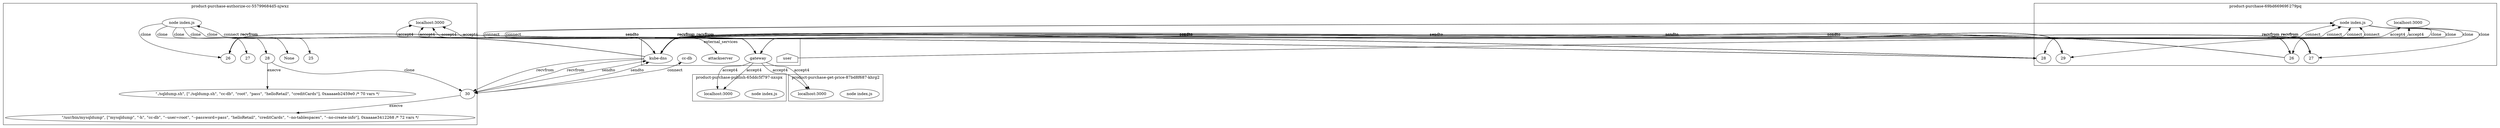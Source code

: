 digraph G {
	subgraph "cluster_ product-purchase-publish-65ddc5f797-nxspx " {
		label=" product-purchase-publish-65ddc5f797-nxspx "
		88524 [label="node index.js"]
		"product-purchase-publish_localhost_3000" [label="localhost:3000"]
		"product-purchase-publish_localhost_3000" [label="localhost:3000"]
	}
	subgraph "cluster_ product-purchase-authorize-cc-55799684d5-njwxz " {
		label=" product-purchase-authorize-cc-55799684d5-njwxz "
		89456 [label="node index.js"]
		"product-purchase-authorize-cc_localhost_3000" [label="localhost:3000"]
		"product-purchase-authorize-cc_localhost_3000" [label="localhost:3000"]
		89456 -> 93594 [label=clone]
		89456 -> 93592 [label=clone]
		89456 -> 93607 [label=clone]
		89456 -> 94413 [label=clone]
		"product-purchase-authorize-cc_localhost_3000" [label="localhost:3000"]
		"product-purchase-authorize-cc_localhost_3000" [label="localhost:3000"]
		89456 -> None [label=clone]
		93594 [label=25]
		93592 [label=26]
		93607 [label=27]
		94413 [label=28]
		" product-purchase-authorize-cc-55799684d5-njwxz _./sqldump.sh cc-db root pass helloRetail creditCards" [label="\"./sqldump.sh\", [\"./sqldump.sh\", \"cc-db\", \"root\", \"pass\", \"helloRetail\", \"creditCards\"], 0xaaaaeb2459e0 /* 70 vars */"]
		94413 -> " product-purchase-authorize-cc-55799684d5-njwxz _./sqldump.sh cc-db root pass helloRetail creditCards" [label=execve]
		94413 -> 94421 [label=clone]
		94421 [label=30]
		" product-purchase-authorize-cc-55799684d5-njwxz _mysqldump -h cc-db --user=root --password=pass helloRetail creditCards --no-tablespaces --no-create-info" [label="\"/usr/bin/mysqldump\", [\"mysqldump\", \"-h\", \"cc-db\", \"--user=root\", \"--password=pass\", \"helloRetail\", \"creditCards\", \"--no-tablespaces\", \"--no-create-info\"], 0xaaaae3412268 /* 72 vars */"]
		94421 -> " product-purchase-authorize-cc-55799684d5-njwxz _mysqldump -h cc-db --user=root --password=pass helloRetail creditCards --no-tablespaces --no-create-info" [label=execve]
	}
	subgraph "cluster_ product-purchase-69bd66969f-279pq " {
		label=" product-purchase-69bd66969f-279pq "
		90705 [label="node index.js"]
		"product-purchase_localhost_3000" [label="localhost:3000"]
		"product-purchase_localhost_3000" [label="localhost:3000"]
		90705 -> 93531 [label=clone]
		90705 -> 93524 [label=clone]
		90705 -> 93522 [label=clone]
		90705 -> 93535 [label=clone]
		93531 [label=26]
		93524 [label=27]
		93522 [label=28]
		93535 [label=29]
	}
	subgraph "cluster_ product-purchase-get-price-87bd8f687-khrg2 " {
		label=" product-purchase-get-price-87bd8f687-khrg2 "
		92200 [label="node index.js"]
		"product-purchase-get-price_localhost_3000" [label="localhost:3000"]
		"product-purchase-get-price_localhost_3000" [label="localhost:3000"]
	}
	subgraph cluster_services {
		label=external_services
		user [shape=house]
		"10.107.89.58_8080" -> "product-purchase-publish_localhost_3000" [label=accept4]
		"10.107.89.58_8080" -> "product-purchase-publish_localhost_3000" [label=accept4]
		"10.107.89.58_8080" -> "product-purchase-authorize-cc_localhost_3000" [label=accept4]
		"10.107.89.58_8080" -> "product-purchase-authorize-cc_localhost_3000" [label=accept4]
		"10.111.105.64_8889" [label=attackserver]
		89456 -> "10.111.105.64_8889" [label=connect dir=both]
		"10.107.89.58_8080" -> "product-purchase-authorize-cc_localhost_3000" [label=accept4]
		"10.107.89.58_8080" -> "product-purchase-authorize-cc_localhost_3000" [label=accept4]
		"10.96.0.10_53" [label="kube-dns"]
		93592 -> "10.96.0.10_53" [label=sendto]
		"10.96.0.10_53" [label="kube-dns"]
		93592 -> "10.96.0.10_53" [label=sendto]
		"10.96.0.10_53" [label="kube-dns"]
		"10.96.0.10_53" -> 93592 [label=recvfrom]
		"10.96.0.10_53" [label="kube-dns"]
		"10.96.0.10_53" -> 93592 [label=recvfrom]
		"10.96.0.10_53" [label="kube-dns"]
		93592 -> "10.96.0.10_53" [label=sendto]
		"10.96.0.10_53" [label="kube-dns"]
		93592 -> "10.96.0.10_53" [label=sendto]
		"10.96.0.10_53" [label="kube-dns"]
		"10.96.0.10_53" -> 93592 [label=recvfrom]
		"10.96.0.10_53" [label="kube-dns"]
		"10.96.0.10_53" -> 93592 [label=recvfrom]
		"10.96.0.10_53" [label="kube-dns"]
		93592 -> "10.96.0.10_53" [label=sendto]
		"10.96.0.10_53" [label="kube-dns"]
		93592 -> "10.96.0.10_53" [label=sendto]
		"10.96.0.10_53" [label="kube-dns"]
		"10.96.0.10_53" -> 93592 [label=recvfrom]
		"10.96.0.10_53" [label="kube-dns"]
		"10.96.0.10_53" -> 93592 [label=recvfrom]
		"10.96.0.10_53" [label="kube-dns"]
		93592 -> "10.96.0.10_53" [label=sendto]
		"10.96.0.10_53" [label="kube-dns"]
		93592 -> "10.96.0.10_53" [label=sendto]
		"10.96.0.10_53" [label="kube-dns"]
		"10.96.0.10_53" -> 93592 [label=recvfrom]
		"10.96.0.10_53" [label="kube-dns"]
		"10.96.0.10_53" -> 93592 [label=recvfrom]
		"10.96.0.10_53" [label="kube-dns"]
		94421 -> "10.96.0.10_53" [label=sendto]
		"10.96.0.10_53" [label="kube-dns"]
		94421 -> "10.96.0.10_53" [label=sendto]
		"10.96.0.10_53" [label="kube-dns"]
		"10.96.0.10_53" -> 94421 [label=recvfrom]
		"10.96.0.10_53" [label="kube-dns"]
		"10.96.0.10_53" -> 94421 [label=recvfrom]
		"10.107.56.54_3306" [label="cc-db"]
		94421 -> "10.107.56.54_3306" [label=connect dir=both]
		user -> "product-purchase_localhost_3000" [label=accept4]
		user -> "product-purchase_localhost_3000" [label=accept4]
		"10.107.89.58_8080" [label=gateway]
		90705 -> "10.107.89.58_8080" [label=connect dir=both]
		"10.107.89.58_8080" [label=gateway]
		90705 -> "10.107.89.58_8080" [label=connect dir=both]
		"10.107.89.58_8080" [label=gateway]
		90705 -> "10.107.89.58_8080" [label=connect dir=both]
		"10.107.89.58_8080" [label=gateway]
		90705 -> "10.107.89.58_8080" [label=connect dir=both]
		"10.107.89.58_8080" [label=gateway]
		90705 -> "10.107.89.58_8080" [label=connect dir=both]
		"10.107.89.58_8080" [label=gateway]
		90705 -> "10.107.89.58_8080" [label=connect dir=both]
		"10.96.0.10_53" [label="kube-dns"]
		93531 -> "10.96.0.10_53" [label=sendto]
		"10.96.0.10_53" [label="kube-dns"]
		93531 -> "10.96.0.10_53" [label=sendto]
		"10.96.0.10_53" [label="kube-dns"]
		"10.96.0.10_53" -> 93531 [label=recvfrom]
		"10.96.0.10_53" [label="kube-dns"]
		"10.96.0.10_53" -> 93531 [label=recvfrom]
		"10.96.0.10_53" [label="kube-dns"]
		93531 -> "10.96.0.10_53" [label=sendto]
		"10.96.0.10_53" [label="kube-dns"]
		93531 -> "10.96.0.10_53" [label=sendto]
		"10.96.0.10_53" [label="kube-dns"]
		"10.96.0.10_53" -> 93531 [label=recvfrom]
		"10.96.0.10_53" [label="kube-dns"]
		"10.96.0.10_53" -> 93531 [label=recvfrom]
		"10.96.0.10_53" [label="kube-dns"]
		93531 -> "10.96.0.10_53" [label=sendto]
		"10.96.0.10_53" [label="kube-dns"]
		93531 -> "10.96.0.10_53" [label=sendto]
		"10.96.0.10_53" [label="kube-dns"]
		"10.96.0.10_53" -> 93531 [label=recvfrom]
		"10.96.0.10_53" [label="kube-dns"]
		"10.96.0.10_53" -> 93531 [label=recvfrom]
		"10.96.0.10_53" [label="kube-dns"]
		93531 -> "10.96.0.10_53" [label=sendto]
		"10.96.0.10_53" [label="kube-dns"]
		93531 -> "10.96.0.10_53" [label=sendto]
		"10.96.0.10_53" [label="kube-dns"]
		"10.96.0.10_53" -> 93531 [label=recvfrom]
		"10.96.0.10_53" [label="kube-dns"]
		"10.96.0.10_53" -> 93531 [label=recvfrom]
		"10.96.0.10_53" [label="kube-dns"]
		93524 -> "10.96.0.10_53" [label=sendto]
		"10.96.0.10_53" [label="kube-dns"]
		93524 -> "10.96.0.10_53" [label=sendto]
		"10.96.0.10_53" [label="kube-dns"]
		"10.96.0.10_53" -> 93524 [label=recvfrom]
		"10.96.0.10_53" [label="kube-dns"]
		"10.96.0.10_53" -> 93524 [label=recvfrom]
		"10.96.0.10_53" [label="kube-dns"]
		93524 -> "10.96.0.10_53" [label=sendto]
		"10.96.0.10_53" [label="kube-dns"]
		93524 -> "10.96.0.10_53" [label=sendto]
		"10.96.0.10_53" [label="kube-dns"]
		"10.96.0.10_53" -> 93524 [label=recvfrom]
		"10.96.0.10_53" [label="kube-dns"]
		"10.96.0.10_53" -> 93524 [label=recvfrom]
		"10.96.0.10_53" [label="kube-dns"]
		93524 -> "10.96.0.10_53" [label=sendto]
		"10.96.0.10_53" [label="kube-dns"]
		93524 -> "10.96.0.10_53" [label=sendto]
		"10.96.0.10_53" [label="kube-dns"]
		"10.96.0.10_53" -> 93524 [label=recvfrom]
		"10.96.0.10_53" [label="kube-dns"]
		"10.96.0.10_53" -> 93524 [label=recvfrom]
		"10.96.0.10_53" [label="kube-dns"]
		93524 -> "10.96.0.10_53" [label=sendto]
		"10.96.0.10_53" [label="kube-dns"]
		93524 -> "10.96.0.10_53" [label=sendto]
		"10.96.0.10_53" [label="kube-dns"]
		"10.96.0.10_53" -> 93524 [label=recvfrom]
		"10.96.0.10_53" [label="kube-dns"]
		"10.96.0.10_53" -> 93524 [label=recvfrom]
		"10.96.0.10_53" [label="kube-dns"]
		93524 -> "10.96.0.10_53" [label=sendto]
		"10.96.0.10_53" [label="kube-dns"]
		93524 -> "10.96.0.10_53" [label=sendto]
		"10.96.0.10_53" [label="kube-dns"]
		"10.96.0.10_53" -> 93524 [label=recvfrom]
		"10.96.0.10_53" [label="kube-dns"]
		"10.96.0.10_53" -> 93524 [label=recvfrom]
		"10.96.0.10_53" [label="kube-dns"]
		93524 -> "10.96.0.10_53" [label=sendto]
		"10.96.0.10_53" [label="kube-dns"]
		93524 -> "10.96.0.10_53" [label=sendto]
		"10.96.0.10_53" [label="kube-dns"]
		"10.96.0.10_53" -> 93524 [label=recvfrom]
		"10.96.0.10_53" [label="kube-dns"]
		"10.96.0.10_53" -> 93524 [label=recvfrom]
		"10.96.0.10_53" [label="kube-dns"]
		93524 -> "10.96.0.10_53" [label=sendto]
		"10.96.0.10_53" [label="kube-dns"]
		93524 -> "10.96.0.10_53" [label=sendto]
		"10.96.0.10_53" [label="kube-dns"]
		"10.96.0.10_53" -> 93524 [label=recvfrom]
		"10.96.0.10_53" [label="kube-dns"]
		"10.96.0.10_53" -> 93524 [label=recvfrom]
		"10.96.0.10_53" [label="kube-dns"]
		93524 -> "10.96.0.10_53" [label=sendto]
		"10.96.0.10_53" [label="kube-dns"]
		93524 -> "10.96.0.10_53" [label=sendto]
		"10.96.0.10_53" [label="kube-dns"]
		"10.96.0.10_53" -> 93524 [label=recvfrom]
		"10.96.0.10_53" [label="kube-dns"]
		"10.96.0.10_53" -> 93524 [label=recvfrom]
		"10.96.0.10_53" [label="kube-dns"]
		93522 -> "10.96.0.10_53" [label=sendto]
		"10.96.0.10_53" [label="kube-dns"]
		93522 -> "10.96.0.10_53" [label=sendto]
		"10.96.0.10_53" [label="kube-dns"]
		"10.96.0.10_53" -> 93522 [label=recvfrom]
		"10.96.0.10_53" [label="kube-dns"]
		"10.96.0.10_53" -> 93522 [label=recvfrom]
		"10.96.0.10_53" [label="kube-dns"]
		93522 -> "10.96.0.10_53" [label=sendto]
		"10.96.0.10_53" [label="kube-dns"]
		93522 -> "10.96.0.10_53" [label=sendto]
		"10.96.0.10_53" [label="kube-dns"]
		"10.96.0.10_53" -> 93522 [label=recvfrom]
		"10.96.0.10_53" [label="kube-dns"]
		"10.96.0.10_53" -> 93522 [label=recvfrom]
		"10.96.0.10_53" [label="kube-dns"]
		93522 -> "10.96.0.10_53" [label=sendto]
		"10.96.0.10_53" [label="kube-dns"]
		93522 -> "10.96.0.10_53" [label=sendto]
		"10.96.0.10_53" [label="kube-dns"]
		"10.96.0.10_53" -> 93522 [label=recvfrom]
		"10.96.0.10_53" [label="kube-dns"]
		"10.96.0.10_53" -> 93522 [label=recvfrom]
		"10.96.0.10_53" [label="kube-dns"]
		93522 -> "10.96.0.10_53" [label=sendto]
		"10.96.0.10_53" [label="kube-dns"]
		93522 -> "10.96.0.10_53" [label=sendto]
		"10.96.0.10_53" [label="kube-dns"]
		"10.96.0.10_53" -> 93522 [label=recvfrom]
		"10.96.0.10_53" [label="kube-dns"]
		"10.96.0.10_53" -> 93522 [label=recvfrom]
		"10.96.0.10_53" [label="kube-dns"]
		93522 -> "10.96.0.10_53" [label=sendto]
		"10.96.0.10_53" [label="kube-dns"]
		93522 -> "10.96.0.10_53" [label=sendto]
		"10.96.0.10_53" [label="kube-dns"]
		"10.96.0.10_53" -> 93522 [label=recvfrom]
		"10.96.0.10_53" [label="kube-dns"]
		"10.96.0.10_53" -> 93522 [label=recvfrom]
		"10.96.0.10_53" [label="kube-dns"]
		93522 -> "10.96.0.10_53" [label=sendto]
		"10.96.0.10_53" [label="kube-dns"]
		93522 -> "10.96.0.10_53" [label=sendto]
		"10.96.0.10_53" [label="kube-dns"]
		"10.96.0.10_53" -> 93522 [label=recvfrom]
		"10.96.0.10_53" [label="kube-dns"]
		"10.96.0.10_53" -> 93522 [label=recvfrom]
		"10.96.0.10_53" [label="kube-dns"]
		93522 -> "10.96.0.10_53" [label=sendto]
		"10.96.0.10_53" [label="kube-dns"]
		93522 -> "10.96.0.10_53" [label=sendto]
		"10.96.0.10_53" [label="kube-dns"]
		"10.96.0.10_53" -> 93522 [label=recvfrom]
		"10.96.0.10_53" [label="kube-dns"]
		"10.96.0.10_53" -> 93522 [label=recvfrom]
		"10.96.0.10_53" [label="kube-dns"]
		93522 -> "10.96.0.10_53" [label=sendto]
		"10.96.0.10_53" [label="kube-dns"]
		93522 -> "10.96.0.10_53" [label=sendto]
		"10.96.0.10_53" [label="kube-dns"]
		"10.96.0.10_53" -> 93522 [label=recvfrom]
		"10.96.0.10_53" [label="kube-dns"]
		"10.96.0.10_53" -> 93522 [label=recvfrom]
		"10.96.0.10_53" [label="kube-dns"]
		93535 -> "10.96.0.10_53" [label=sendto]
		"10.96.0.10_53" [label="kube-dns"]
		93535 -> "10.96.0.10_53" [label=sendto]
		"10.96.0.10_53" [label="kube-dns"]
		"10.96.0.10_53" -> 93535 [label=recvfrom]
		"10.96.0.10_53" [label="kube-dns"]
		"10.96.0.10_53" -> 93535 [label=recvfrom]
		"10.96.0.10_53" [label="kube-dns"]
		93535 -> "10.96.0.10_53" [label=sendto]
		"10.96.0.10_53" [label="kube-dns"]
		93535 -> "10.96.0.10_53" [label=sendto]
		"10.96.0.10_53" [label="kube-dns"]
		"10.96.0.10_53" -> 93535 [label=recvfrom]
		"10.96.0.10_53" [label="kube-dns"]
		"10.96.0.10_53" -> 93535 [label=recvfrom]
		"10.96.0.10_53" [label="kube-dns"]
		93535 -> "10.96.0.10_53" [label=sendto]
		"10.96.0.10_53" [label="kube-dns"]
		93535 -> "10.96.0.10_53" [label=sendto]
		"10.96.0.10_53" [label="kube-dns"]
		"10.96.0.10_53" -> 93535 [label=recvfrom]
		"10.96.0.10_53" [label="kube-dns"]
		"10.96.0.10_53" -> 93535 [label=recvfrom]
		"10.96.0.10_53" [label="kube-dns"]
		93535 -> "10.96.0.10_53" [label=sendto]
		"10.96.0.10_53" [label="kube-dns"]
		93535 -> "10.96.0.10_53" [label=sendto]
		"10.96.0.10_53" [label="kube-dns"]
		"10.96.0.10_53" -> 93535 [label=recvfrom]
		"10.96.0.10_53" [label="kube-dns"]
		"10.96.0.10_53" -> 93535 [label=recvfrom]
		"10.107.89.58_8080" -> "product-purchase-get-price_localhost_3000" [label=accept4]
		"10.107.89.58_8080" -> "product-purchase-get-price_localhost_3000" [label=accept4]
	}
}
